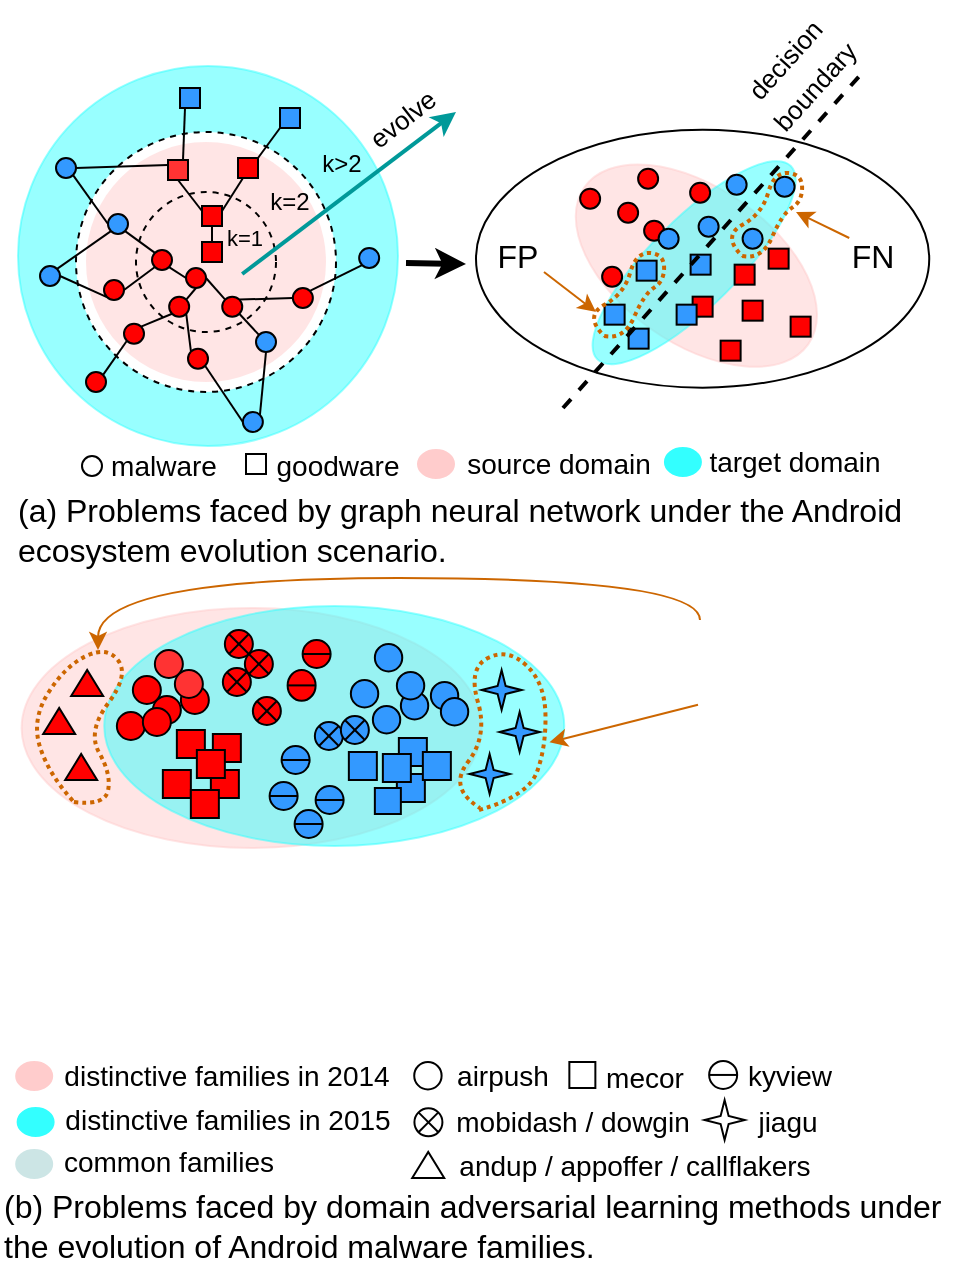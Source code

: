 <mxfile version="21.5.1" type="github">
  <diagram name="第 1 页" id="qlkqnO7MAIp1R2k0885a">
    <mxGraphModel dx="1050" dy="1754" grid="1" gridSize="10" guides="1" tooltips="1" connect="1" arrows="1" fold="1" page="1" pageScale="1" pageWidth="827" pageHeight="1169" math="0" shadow="0">
      <root>
        <mxCell id="0" />
        <mxCell id="1" parent="0" />
        <mxCell id="eG3XNhc0GyIVp2HXuExT-1" value="" style="ellipse;whiteSpace=wrap;html=1;fillColor=#FFCCCC;strokeColor=#FFCCCC;opacity=50;rotation=0;" vertex="1" parent="1">
          <mxGeometry x="222.81" y="-722" width="230" height="120" as="geometry" />
        </mxCell>
        <mxCell id="eG3XNhc0GyIVp2HXuExT-2" value="" style="ellipse;whiteSpace=wrap;html=1;rotation=0;fillColor=#33FFFF;strokeColor=#33FFFF;opacity=50;" vertex="1" parent="1">
          <mxGeometry x="264.12" y="-723" width="230" height="120" as="geometry" />
        </mxCell>
        <mxCell id="eG3XNhc0GyIVp2HXuExT-3" value="" style="ellipse;whiteSpace=wrap;html=1;fontColor=#000000;fillColor=none;" vertex="1" parent="1">
          <mxGeometry x="450" y="-961.17" width="226.62" height="129" as="geometry" />
        </mxCell>
        <mxCell id="eG3XNhc0GyIVp2HXuExT-4" value="" style="ellipse;whiteSpace=wrap;html=1;strokeColor=#FFCCCC;fillColor=#FFCCCC;rotation=-145;gradientColor=none;textOpacity=50;opacity=50;" vertex="1" parent="1">
          <mxGeometry x="491.81" y="-932.17" width="136.75" height="78" as="geometry" />
        </mxCell>
        <mxCell id="eG3XNhc0GyIVp2HXuExT-5" value="" style="ellipse;whiteSpace=wrap;html=1;strokeColor=#33FFFF;fillColor=#33FFFF;rotation=-45;gradientColor=none;textOpacity=50;opacity=50;" vertex="1" parent="1">
          <mxGeometry x="490.68" y="-916.56" width="136.75" height="43.79" as="geometry" />
        </mxCell>
        <mxCell id="eG3XNhc0GyIVp2HXuExT-6" value="" style="ellipse;whiteSpace=wrap;html=1;aspect=fixed;strokeColor=#33FFFF;fillColor=#33FFFF;opacity=50;" vertex="1" parent="1">
          <mxGeometry x="221" y="-993" width="190" height="190" as="geometry" />
        </mxCell>
        <mxCell id="eG3XNhc0GyIVp2HXuExT-7" value="" style="ellipse;whiteSpace=wrap;html=1;aspect=fixed;strokeColor=#000000;fillColor=#FFFFFF;dashed=1;" vertex="1" parent="1">
          <mxGeometry x="250" y="-960" width="130" height="130" as="geometry" />
        </mxCell>
        <mxCell id="eG3XNhc0GyIVp2HXuExT-8" value="" style="ellipse;whiteSpace=wrap;html=1;aspect=fixed;strokeColor=none;fillColor=#FFCCCC;dashed=1;opacity=50;" vertex="1" parent="1">
          <mxGeometry x="255" y="-955" width="120" height="120" as="geometry" />
        </mxCell>
        <mxCell id="eG3XNhc0GyIVp2HXuExT-9" value="" style="ellipse;whiteSpace=wrap;html=1;aspect=fixed;strokeColor=#000000;fillColor=none;dashed=1;" vertex="1" parent="1">
          <mxGeometry x="280" y="-930" width="70" height="70" as="geometry" />
        </mxCell>
        <mxCell id="eG3XNhc0GyIVp2HXuExT-10" style="rounded=0;orthogonalLoop=1;jettySize=auto;html=1;exitX=0.5;exitY=1;exitDx=0;exitDy=0;entryX=1;entryY=0;entryDx=0;entryDy=0;endArrow=none;endFill=0;" edge="1" parent="1" source="eG3XNhc0GyIVp2HXuExT-11" target="eG3XNhc0GyIVp2HXuExT-15">
          <mxGeometry relative="1" as="geometry" />
        </mxCell>
        <mxCell id="eG3XNhc0GyIVp2HXuExT-11" value="" style="ellipse;whiteSpace=wrap;html=1;aspect=fixed;strokeColor=#000000;fillColor=#FF0000;" vertex="1" parent="1">
          <mxGeometry x="305" y="-892" width="10" height="10" as="geometry" />
        </mxCell>
        <mxCell id="eG3XNhc0GyIVp2HXuExT-12" value="" style="endArrow=classic;html=1;rounded=0;strokeWidth=3;" edge="1" parent="1">
          <mxGeometry width="50" height="50" relative="1" as="geometry">
            <mxPoint x="415" y="-894.5" as="sourcePoint" />
            <mxPoint x="445" y="-894" as="targetPoint" />
          </mxGeometry>
        </mxCell>
        <mxCell id="eG3XNhc0GyIVp2HXuExT-13" style="rounded=0;orthogonalLoop=1;jettySize=auto;html=1;exitX=0;exitY=0;exitDx=0;exitDy=0;entryX=1;entryY=0.5;entryDx=0;entryDy=0;endArrow=none;endFill=0;" edge="1" parent="1" source="eG3XNhc0GyIVp2HXuExT-14" target="eG3XNhc0GyIVp2HXuExT-11">
          <mxGeometry relative="1" as="geometry" />
        </mxCell>
        <mxCell id="eG3XNhc0GyIVp2HXuExT-14" value="" style="ellipse;whiteSpace=wrap;html=1;aspect=fixed;strokeColor=#000000;fillColor=#FF0000;" vertex="1" parent="1">
          <mxGeometry x="323.12" y="-877.67" width="10" height="10" as="geometry" />
        </mxCell>
        <mxCell id="eG3XNhc0GyIVp2HXuExT-15" value="" style="ellipse;whiteSpace=wrap;html=1;aspect=fixed;strokeColor=#000000;fillColor=#FF0000;" vertex="1" parent="1">
          <mxGeometry x="296.58" y="-877.67" width="10" height="10" as="geometry" />
        </mxCell>
        <mxCell id="eG3XNhc0GyIVp2HXuExT-16" style="edgeStyle=none;rounded=0;orthogonalLoop=1;jettySize=auto;html=1;exitX=1;exitY=1;exitDx=0;exitDy=0;entryX=0;entryY=0.5;entryDx=0;entryDy=0;strokeColor=#000000;strokeWidth=1;endArrow=none;endFill=0;" edge="1" parent="1" source="eG3XNhc0GyIVp2HXuExT-17" target="eG3XNhc0GyIVp2HXuExT-11">
          <mxGeometry relative="1" as="geometry" />
        </mxCell>
        <mxCell id="eG3XNhc0GyIVp2HXuExT-17" value="" style="ellipse;whiteSpace=wrap;html=1;aspect=fixed;strokeColor=#000000;fillColor=#FF0000;" vertex="1" parent="1">
          <mxGeometry x="288" y="-901" width="10" height="10" as="geometry" />
        </mxCell>
        <mxCell id="eG3XNhc0GyIVp2HXuExT-18" style="edgeStyle=none;rounded=0;orthogonalLoop=1;jettySize=auto;html=1;exitX=1;exitY=0.5;exitDx=0;exitDy=0;entryX=0;entryY=1;entryDx=0;entryDy=0;strokeColor=#000000;strokeWidth=1;startArrow=none;startFill=0;endArrow=none;endFill=0;" edge="1" parent="1" source="eG3XNhc0GyIVp2HXuExT-19" target="eG3XNhc0GyIVp2HXuExT-17">
          <mxGeometry relative="1" as="geometry" />
        </mxCell>
        <mxCell id="eG3XNhc0GyIVp2HXuExT-19" value="" style="ellipse;whiteSpace=wrap;html=1;aspect=fixed;strokeColor=#000000;fillColor=#FF0000;" vertex="1" parent="1">
          <mxGeometry x="264" y="-886" width="10" height="10" as="geometry" />
        </mxCell>
        <mxCell id="eG3XNhc0GyIVp2HXuExT-20" style="edgeStyle=none;rounded=0;orthogonalLoop=1;jettySize=auto;html=1;exitX=0;exitY=0;exitDx=0;exitDy=0;entryX=1;entryY=1;entryDx=0;entryDy=0;endArrow=none;endFill=0;" edge="1" parent="1" source="eG3XNhc0GyIVp2HXuExT-21" target="eG3XNhc0GyIVp2HXuExT-15">
          <mxGeometry relative="1" as="geometry" />
        </mxCell>
        <mxCell id="eG3XNhc0GyIVp2HXuExT-21" value="" style="ellipse;whiteSpace=wrap;html=1;aspect=fixed;strokeColor=#000000;fillColor=#FF0000;" vertex="1" parent="1">
          <mxGeometry x="306" y="-851.67" width="10" height="10" as="geometry" />
        </mxCell>
        <mxCell id="eG3XNhc0GyIVp2HXuExT-22" style="edgeStyle=none;rounded=0;orthogonalLoop=1;jettySize=auto;html=1;exitX=1;exitY=0;exitDx=0;exitDy=0;entryX=0;entryY=1;entryDx=0;entryDy=0;endArrow=none;endFill=0;" edge="1" parent="1" source="eG3XNhc0GyIVp2HXuExT-23" target="eG3XNhc0GyIVp2HXuExT-15">
          <mxGeometry relative="1" as="geometry" />
        </mxCell>
        <mxCell id="eG3XNhc0GyIVp2HXuExT-23" value="" style="ellipse;whiteSpace=wrap;html=1;aspect=fixed;strokeColor=#000000;fillColor=#FF0000;" vertex="1" parent="1">
          <mxGeometry x="274" y="-864.17" width="10" height="10" as="geometry" />
        </mxCell>
        <mxCell id="eG3XNhc0GyIVp2HXuExT-24" style="edgeStyle=none;rounded=0;orthogonalLoop=1;jettySize=auto;html=1;exitX=0;exitY=0;exitDx=0;exitDy=0;entryX=1;entryY=1;entryDx=0;entryDy=0;endArrow=none;endFill=0;" edge="1" parent="1" source="eG3XNhc0GyIVp2HXuExT-25" target="eG3XNhc0GyIVp2HXuExT-14">
          <mxGeometry relative="1" as="geometry" />
        </mxCell>
        <mxCell id="eG3XNhc0GyIVp2HXuExT-25" value="" style="ellipse;whiteSpace=wrap;html=1;aspect=fixed;strokeColor=#000000;fillColor=#3399FF;" vertex="1" parent="1">
          <mxGeometry x="340" y="-860" width="10" height="10" as="geometry" />
        </mxCell>
        <mxCell id="eG3XNhc0GyIVp2HXuExT-26" style="edgeStyle=none;rounded=0;orthogonalLoop=1;jettySize=auto;html=1;exitX=0;exitY=0.5;exitDx=0;exitDy=0;entryX=1;entryY=0;entryDx=0;entryDy=0;endArrow=none;endFill=0;" edge="1" parent="1" source="eG3XNhc0GyIVp2HXuExT-28" target="eG3XNhc0GyIVp2HXuExT-14">
          <mxGeometry relative="1" as="geometry" />
        </mxCell>
        <mxCell id="eG3XNhc0GyIVp2HXuExT-27" style="edgeStyle=none;rounded=0;orthogonalLoop=1;jettySize=auto;html=1;exitX=1;exitY=0;exitDx=0;exitDy=0;entryX=0;entryY=1;entryDx=0;entryDy=0;strokeColor=#000000;strokeWidth=1;endArrow=none;endFill=0;" edge="1" parent="1" source="eG3XNhc0GyIVp2HXuExT-28" target="eG3XNhc0GyIVp2HXuExT-49">
          <mxGeometry relative="1" as="geometry" />
        </mxCell>
        <mxCell id="eG3XNhc0GyIVp2HXuExT-28" value="" style="ellipse;whiteSpace=wrap;html=1;aspect=fixed;strokeColor=#000000;fillColor=#FF0000;" vertex="1" parent="1">
          <mxGeometry x="358.43" y="-882" width="10" height="10" as="geometry" />
        </mxCell>
        <mxCell id="eG3XNhc0GyIVp2HXuExT-29" style="edgeStyle=none;rounded=0;orthogonalLoop=1;jettySize=auto;html=1;exitX=1;exitY=1;exitDx=0;exitDy=0;entryX=0;entryY=0;entryDx=0;entryDy=0;strokeColor=#000000;strokeWidth=1;startArrow=none;startFill=0;endArrow=none;endFill=0;" edge="1" parent="1" source="eG3XNhc0GyIVp2HXuExT-30" target="eG3XNhc0GyIVp2HXuExT-17">
          <mxGeometry relative="1" as="geometry" />
        </mxCell>
        <mxCell id="eG3XNhc0GyIVp2HXuExT-30" value="" style="ellipse;whiteSpace=wrap;html=1;aspect=fixed;strokeColor=#000000;fillColor=#3399FF;" vertex="1" parent="1">
          <mxGeometry x="266" y="-919" width="10" height="10" as="geometry" />
        </mxCell>
        <mxCell id="eG3XNhc0GyIVp2HXuExT-31" style="edgeStyle=none;rounded=0;orthogonalLoop=1;jettySize=auto;html=1;exitX=1;exitY=0.5;exitDx=0;exitDy=0;entryX=0;entryY=0.25;entryDx=0;entryDy=0;strokeColor=#000000;strokeWidth=1;endArrow=none;endFill=0;" edge="1" parent="1" source="eG3XNhc0GyIVp2HXuExT-33" target="eG3XNhc0GyIVp2HXuExT-38">
          <mxGeometry relative="1" as="geometry" />
        </mxCell>
        <mxCell id="eG3XNhc0GyIVp2HXuExT-32" style="edgeStyle=none;rounded=0;orthogonalLoop=1;jettySize=auto;html=1;exitX=1;exitY=1;exitDx=0;exitDy=0;entryX=0;entryY=0.5;entryDx=0;entryDy=0;strokeColor=#000000;strokeWidth=1;endArrow=none;endFill=0;" edge="1" parent="1" source="eG3XNhc0GyIVp2HXuExT-33" target="eG3XNhc0GyIVp2HXuExT-30">
          <mxGeometry relative="1" as="geometry" />
        </mxCell>
        <mxCell id="eG3XNhc0GyIVp2HXuExT-33" value="" style="ellipse;whiteSpace=wrap;html=1;aspect=fixed;strokeColor=#000000;fillColor=#3399FF;" vertex="1" parent="1">
          <mxGeometry x="240" y="-947" width="10" height="10" as="geometry" />
        </mxCell>
        <mxCell id="eG3XNhc0GyIVp2HXuExT-34" value="" style="whiteSpace=wrap;html=1;aspect=fixed;strokeColor=#000000;fillColor=#FF0000;" vertex="1" parent="1">
          <mxGeometry x="313" y="-923" width="10" height="10" as="geometry" />
        </mxCell>
        <mxCell id="eG3XNhc0GyIVp2HXuExT-35" style="edgeStyle=none;rounded=0;orthogonalLoop=1;jettySize=auto;html=1;exitX=0.25;exitY=1;exitDx=0;exitDy=0;entryX=1;entryY=0.25;entryDx=0;entryDy=0;strokeColor=#000000;strokeWidth=1;endArrow=none;endFill=0;" edge="1" parent="1" source="eG3XNhc0GyIVp2HXuExT-36" target="eG3XNhc0GyIVp2HXuExT-34">
          <mxGeometry relative="1" as="geometry" />
        </mxCell>
        <mxCell id="eG3XNhc0GyIVp2HXuExT-36" value="" style="whiteSpace=wrap;html=1;aspect=fixed;strokeColor=#000000;fillColor=#FF0000;" vertex="1" parent="1">
          <mxGeometry x="331" y="-947" width="10" height="10" as="geometry" />
        </mxCell>
        <mxCell id="eG3XNhc0GyIVp2HXuExT-37" style="edgeStyle=none;rounded=0;orthogonalLoop=1;jettySize=auto;html=1;exitX=0.5;exitY=1;exitDx=0;exitDy=0;entryX=0;entryY=0.25;entryDx=0;entryDy=0;strokeColor=#000000;strokeWidth=1;endArrow=none;endFill=0;" edge="1" parent="1" source="eG3XNhc0GyIVp2HXuExT-38" target="eG3XNhc0GyIVp2HXuExT-34">
          <mxGeometry relative="1" as="geometry" />
        </mxCell>
        <mxCell id="eG3XNhc0GyIVp2HXuExT-38" value="" style="whiteSpace=wrap;html=1;aspect=fixed;strokeColor=#000000;fillColor=#FF3333;" vertex="1" parent="1">
          <mxGeometry x="296" y="-946" width="10" height="10" as="geometry" />
        </mxCell>
        <mxCell id="eG3XNhc0GyIVp2HXuExT-39" style="edgeStyle=none;rounded=0;orthogonalLoop=1;jettySize=auto;html=1;exitX=0.25;exitY=1;exitDx=0;exitDy=0;entryX=0.75;entryY=0;entryDx=0;entryDy=0;strokeColor=#000000;strokeWidth=1;endArrow=none;endFill=0;" edge="1" parent="1" source="eG3XNhc0GyIVp2HXuExT-40" target="eG3XNhc0GyIVp2HXuExT-38">
          <mxGeometry relative="1" as="geometry" />
        </mxCell>
        <mxCell id="eG3XNhc0GyIVp2HXuExT-40" value="" style="whiteSpace=wrap;html=1;aspect=fixed;strokeColor=#000000;fillColor=#3399FF;" vertex="1" parent="1">
          <mxGeometry x="302" y="-982" width="10" height="10" as="geometry" />
        </mxCell>
        <mxCell id="eG3XNhc0GyIVp2HXuExT-41" style="edgeStyle=none;rounded=0;orthogonalLoop=1;jettySize=auto;html=1;exitX=0;exitY=1;exitDx=0;exitDy=0;entryX=1;entryY=0;entryDx=0;entryDy=0;strokeColor=#000000;strokeWidth=1;endArrow=none;endFill=0;" edge="1" parent="1" source="eG3XNhc0GyIVp2HXuExT-42" target="eG3XNhc0GyIVp2HXuExT-36">
          <mxGeometry relative="1" as="geometry" />
        </mxCell>
        <mxCell id="eG3XNhc0GyIVp2HXuExT-42" value="" style="whiteSpace=wrap;html=1;aspect=fixed;strokeColor=#000000;fillColor=#3399FF;" vertex="1" parent="1">
          <mxGeometry x="352" y="-972" width="10" height="10" as="geometry" />
        </mxCell>
        <mxCell id="eG3XNhc0GyIVp2HXuExT-43" style="edgeStyle=none;rounded=0;orthogonalLoop=1;jettySize=auto;html=1;exitX=1;exitY=0.5;exitDx=0;exitDy=0;entryX=0;entryY=1;entryDx=0;entryDy=0;strokeColor=#000000;strokeWidth=1;endArrow=none;endFill=0;" edge="1" parent="1" source="eG3XNhc0GyIVp2HXuExT-45" target="eG3XNhc0GyIVp2HXuExT-19">
          <mxGeometry relative="1" as="geometry" />
        </mxCell>
        <mxCell id="eG3XNhc0GyIVp2HXuExT-44" style="edgeStyle=none;rounded=0;orthogonalLoop=1;jettySize=auto;html=1;exitX=1;exitY=0;exitDx=0;exitDy=0;entryX=0;entryY=1;entryDx=0;entryDy=0;strokeColor=#000000;strokeWidth=1;endArrow=none;endFill=0;" edge="1" parent="1" source="eG3XNhc0GyIVp2HXuExT-45" target="eG3XNhc0GyIVp2HXuExT-30">
          <mxGeometry relative="1" as="geometry" />
        </mxCell>
        <mxCell id="eG3XNhc0GyIVp2HXuExT-45" value="" style="ellipse;whiteSpace=wrap;html=1;aspect=fixed;strokeColor=#000000;fillColor=#3399FF;" vertex="1" parent="1">
          <mxGeometry x="232" y="-893" width="10" height="10" as="geometry" />
        </mxCell>
        <mxCell id="eG3XNhc0GyIVp2HXuExT-46" style="edgeStyle=none;rounded=0;orthogonalLoop=1;jettySize=auto;html=1;exitX=1;exitY=0;exitDx=0;exitDy=0;entryX=0.5;entryY=1;entryDx=0;entryDy=0;strokeColor=#000000;strokeWidth=1;endArrow=none;endFill=0;" edge="1" parent="1" source="eG3XNhc0GyIVp2HXuExT-48" target="eG3XNhc0GyIVp2HXuExT-25">
          <mxGeometry relative="1" as="geometry" />
        </mxCell>
        <mxCell id="eG3XNhc0GyIVp2HXuExT-47" style="edgeStyle=none;rounded=0;orthogonalLoop=1;jettySize=auto;html=1;exitX=0;exitY=0.5;exitDx=0;exitDy=0;entryX=1;entryY=1;entryDx=0;entryDy=0;strokeColor=#000000;strokeWidth=1;endArrow=none;endFill=0;" edge="1" parent="1" source="eG3XNhc0GyIVp2HXuExT-48" target="eG3XNhc0GyIVp2HXuExT-21">
          <mxGeometry relative="1" as="geometry" />
        </mxCell>
        <mxCell id="eG3XNhc0GyIVp2HXuExT-48" value="" style="ellipse;whiteSpace=wrap;html=1;aspect=fixed;strokeColor=#000000;fillColor=#3399FF;" vertex="1" parent="1">
          <mxGeometry x="333.43" y="-820" width="10" height="10" as="geometry" />
        </mxCell>
        <mxCell id="eG3XNhc0GyIVp2HXuExT-49" value="" style="ellipse;whiteSpace=wrap;html=1;aspect=fixed;strokeColor=#000000;fillColor=#3399FF;" vertex="1" parent="1">
          <mxGeometry x="391.58" y="-902" width="10" height="10" as="geometry" />
        </mxCell>
        <mxCell id="eG3XNhc0GyIVp2HXuExT-50" style="edgeStyle=none;rounded=0;orthogonalLoop=1;jettySize=auto;html=1;exitX=1;exitY=0;exitDx=0;exitDy=0;entryX=0;entryY=1;entryDx=0;entryDy=0;strokeColor=#000000;strokeWidth=1;startArrow=none;startFill=0;endArrow=none;endFill=0;" edge="1" parent="1" source="eG3XNhc0GyIVp2HXuExT-51" target="eG3XNhc0GyIVp2HXuExT-23">
          <mxGeometry relative="1" as="geometry" />
        </mxCell>
        <mxCell id="eG3XNhc0GyIVp2HXuExT-51" value="" style="ellipse;whiteSpace=wrap;html=1;aspect=fixed;strokeColor=#000000;fillColor=#FF0000;" vertex="1" parent="1">
          <mxGeometry x="255" y="-840" width="10" height="10" as="geometry" />
        </mxCell>
        <mxCell id="eG3XNhc0GyIVp2HXuExT-52" value="" style="endArrow=classic;html=1;rounded=0;strokeWidth=2;strokeColor=#009999;" edge="1" parent="1">
          <mxGeometry width="50" height="50" relative="1" as="geometry">
            <mxPoint x="333.09" y="-889" as="sourcePoint" />
            <mxPoint x="440" y="-970" as="targetPoint" />
          </mxGeometry>
        </mxCell>
        <mxCell id="eG3XNhc0GyIVp2HXuExT-53" value="&lt;font style=&quot;font-size: 13px;&quot;&gt;evolve&lt;/font&gt;" style="text;html=1;strokeColor=none;fillColor=none;align=center;verticalAlign=middle;whiteSpace=wrap;rounded=0;fontSize=16;rotation=322;" vertex="1" parent="1">
          <mxGeometry x="392.43" y="-977.38" width="41.47" height="18.76" as="geometry" />
        </mxCell>
        <mxCell id="eG3XNhc0GyIVp2HXuExT-54" value="&lt;font style=&quot;font-size: 13px;&quot;&gt;decision boundary&lt;/font&gt;" style="text;html=1;strokeColor=none;fillColor=none;align=center;verticalAlign=middle;whiteSpace=wrap;rounded=0;fontSize=16;rotation=312;" vertex="1" parent="1">
          <mxGeometry x="580.71" y="-1008.84" width="60" height="37" as="geometry" />
        </mxCell>
        <mxCell id="eG3XNhc0GyIVp2HXuExT-55" value="" style="ellipse;whiteSpace=wrap;html=1;aspect=fixed;strokeColor=#000000;fontSize=16;fillColor=#FFFFFF;gradientColor=none;rotation=-90;container=0;" vertex="1" parent="1">
          <mxGeometry x="419.11" y="-495" width="13.696" height="13.696" as="geometry" />
        </mxCell>
        <mxCell id="eG3XNhc0GyIVp2HXuExT-56" value="" style="ellipse;whiteSpace=wrap;html=1;aspect=fixed;strokeColor=#000000;fillColor=#FFFFFF;" vertex="1" parent="1">
          <mxGeometry x="253" y="-798" width="10" height="10" as="geometry" />
        </mxCell>
        <mxCell id="eG3XNhc0GyIVp2HXuExT-57" value="&lt;span style=&quot;font-size: 14px;&quot;&gt;malware&lt;/span&gt;" style="text;html=1;strokeColor=none;fillColor=none;align=center;verticalAlign=middle;whiteSpace=wrap;rounded=0;fontSize=16;" vertex="1" parent="1">
          <mxGeometry x="261" y="-809" width="66" height="30" as="geometry" />
        </mxCell>
        <mxCell id="eG3XNhc0GyIVp2HXuExT-58" value="" style="whiteSpace=wrap;html=1;aspect=fixed;strokeColor=#000000;fillColor=#FFFFFF;" vertex="1" parent="1">
          <mxGeometry x="335" y="-799" width="10" height="10" as="geometry" />
        </mxCell>
        <mxCell id="eG3XNhc0GyIVp2HXuExT-59" value="&lt;span style=&quot;font-size: 14px;&quot;&gt;goodware&lt;/span&gt;" style="text;html=1;strokeColor=none;fillColor=none;align=center;verticalAlign=middle;whiteSpace=wrap;rounded=0;fontSize=16;" vertex="1" parent="1">
          <mxGeometry x="348" y="-809" width="66" height="30" as="geometry" />
        </mxCell>
        <mxCell id="eG3XNhc0GyIVp2HXuExT-60" value="" style="ellipse;whiteSpace=wrap;html=1;strokeColor=#FFFFFF;fontSize=14;fillColor=#FFCCCC;gradientColor=none;" vertex="1" parent="1">
          <mxGeometry x="420" y="-802" width="20" height="16" as="geometry" />
        </mxCell>
        <mxCell id="eG3XNhc0GyIVp2HXuExT-61" value="" style="ellipse;whiteSpace=wrap;html=1;strokeColor=#FFFFFF;fontSize=14;fillColor=#33FFFF;gradientColor=none;" vertex="1" parent="1">
          <mxGeometry x="543.46" y="-803" width="20" height="16" as="geometry" />
        </mxCell>
        <mxCell id="eG3XNhc0GyIVp2HXuExT-62" value="source domain" style="text;html=1;strokeColor=none;fillColor=none;align=center;verticalAlign=middle;whiteSpace=wrap;rounded=0;fontSize=14;" vertex="1" parent="1">
          <mxGeometry x="443.06" y="-803" width="97" height="18" as="geometry" />
        </mxCell>
        <mxCell id="eG3XNhc0GyIVp2HXuExT-63" value="target domain" style="text;html=1;strokeColor=none;fillColor=none;align=center;verticalAlign=middle;whiteSpace=wrap;rounded=0;fontSize=14;" vertex="1" parent="1">
          <mxGeometry x="564.46" y="-804" width="90.54" height="17" as="geometry" />
        </mxCell>
        <mxCell id="eG3XNhc0GyIVp2HXuExT-64" value="&lt;font style=&quot;font-size: 16px;&quot;&gt;(a)&amp;nbsp;Problems faced by graph neural network under the Android ecosystem evolution scenario.&lt;/font&gt;" style="text;html=1;strokeColor=none;fillColor=none;align=left;verticalAlign=middle;whiteSpace=wrap;rounded=0;fontSize=14;" vertex="1" parent="1">
          <mxGeometry x="219.28" y="-776" width="460.72" height="30" as="geometry" />
        </mxCell>
        <mxCell id="eG3XNhc0GyIVp2HXuExT-65" value="&lt;font style=&quot;font-size: 16px;&quot;&gt;(b) Problems faced by domain adversarial learning methods under the evolution of Android malware families.&lt;/font&gt;" style="text;html=1;strokeColor=none;fillColor=none;align=left;verticalAlign=middle;whiteSpace=wrap;rounded=0;fontSize=14;" vertex="1" parent="1">
          <mxGeometry x="212.03" y="-433" width="475.22" height="40" as="geometry" />
        </mxCell>
        <mxCell id="eG3XNhc0GyIVp2HXuExT-66" value="&lt;span style=&quot;font-size: 14px;&quot;&gt;airpush&lt;/span&gt;" style="text;html=1;strokeColor=none;fillColor=none;align=center;verticalAlign=middle;whiteSpace=wrap;rounded=0;fontSize=16;" vertex="1" parent="1">
          <mxGeometry x="437.19" y="-497" width="52.87" height="16.27" as="geometry" />
        </mxCell>
        <mxCell id="eG3XNhc0GyIVp2HXuExT-67" value="" style="ellipse;whiteSpace=wrap;html=1;strokeColor=#FFFFFF;fontSize=14;fillColor=#FFCCCC;gradientColor=none;" vertex="1" parent="1">
          <mxGeometry x="219.09" y="-496" width="20" height="16" as="geometry" />
        </mxCell>
        <mxCell id="eG3XNhc0GyIVp2HXuExT-68" value="" style="ellipse;whiteSpace=wrap;html=1;strokeColor=#FFFFFF;fontSize=14;fillColor=#33FFFF;gradientColor=none;" vertex="1" parent="1">
          <mxGeometry x="219.81" y="-473" width="20" height="16" as="geometry" />
        </mxCell>
        <mxCell id="eG3XNhc0GyIVp2HXuExT-69" value="distinctive families in 2015" style="text;html=1;strokeColor=none;fillColor=none;align=center;verticalAlign=middle;whiteSpace=wrap;rounded=0;fontSize=14;" vertex="1" parent="1">
          <mxGeometry x="241.68" y="-473" width="168.32" height="14" as="geometry" />
        </mxCell>
        <mxCell id="eG3XNhc0GyIVp2HXuExT-70" value="" style="verticalLabelPosition=bottom;verticalAlign=top;html=1;shape=mxgraph.basic.4_point_star_2;dx=0.8;strokeColor=#000000;fontSize=16;fillColor=#FFFFFF;gradientColor=none;rotation=-90;" vertex="1" parent="1">
          <mxGeometry x="564.31" y="-476" width="20" height="20" as="geometry" />
        </mxCell>
        <mxCell id="eG3XNhc0GyIVp2HXuExT-71" value="" style="verticalLabelPosition=bottom;verticalAlign=top;html=1;shape=mxgraph.basic.acute_triangle;dx=0.5;rotation=0;fillColor=#FFFFFF;" vertex="1" parent="1">
          <mxGeometry x="418.11" y="-450" width="16" height="13" as="geometry" />
        </mxCell>
        <mxCell id="eG3XNhc0GyIVp2HXuExT-72" style="edgeStyle=none;rounded=0;orthogonalLoop=1;jettySize=auto;html=1;exitX=1;exitY=1;exitDx=0;exitDy=0;strokeColor=#CC6600;strokeWidth=1;endArrow=classic;endFill=1;" edge="1" parent="1" source="eG3XNhc0GyIVp2HXuExT-73">
          <mxGeometry relative="1" as="geometry">
            <mxPoint x="510" y="-870" as="targetPoint" />
          </mxGeometry>
        </mxCell>
        <mxCell id="eG3XNhc0GyIVp2HXuExT-73" value="FP" style="text;html=1;strokeColor=none;fillColor=none;align=center;verticalAlign=middle;whiteSpace=wrap;rounded=0;fontSize=16;rotation=0;" vertex="1" parent="1">
          <mxGeometry x="457.68" y="-905.67" width="26.32" height="15.67" as="geometry" />
        </mxCell>
        <mxCell id="eG3XNhc0GyIVp2HXuExT-74" style="edgeStyle=none;rounded=0;orthogonalLoop=1;jettySize=auto;html=1;exitX=0;exitY=0;exitDx=0;exitDy=0;strokeColor=#CC6600;strokeWidth=1;endArrow=classic;endFill=1;" edge="1" parent="1" source="eG3XNhc0GyIVp2HXuExT-75">
          <mxGeometry relative="1" as="geometry">
            <mxPoint x="610" y="-920" as="targetPoint" />
          </mxGeometry>
        </mxCell>
        <mxCell id="eG3XNhc0GyIVp2HXuExT-75" value="FN" style="text;html=1;strokeColor=none;fillColor=none;align=center;verticalAlign=middle;whiteSpace=wrap;rounded=0;fontSize=16;rotation=0;" vertex="1" parent="1">
          <mxGeometry x="636.62" y="-907" width="23.38" height="17" as="geometry" />
        </mxCell>
        <mxCell id="eG3XNhc0GyIVp2HXuExT-76" value="" style="ellipse;whiteSpace=wrap;html=1;aspect=fixed;strokeColor=#000000;fillColor=#FF0000;" vertex="1" parent="1">
          <mxGeometry x="513.06" y="-892.67" width="10" height="10" as="geometry" />
        </mxCell>
        <mxCell id="eG3XNhc0GyIVp2HXuExT-77" value="" style="whiteSpace=wrap;html=1;aspect=fixed;strokeColor=#000000;fillColor=#FF0000;" vertex="1" parent="1">
          <mxGeometry x="583.31" y="-875.67" width="10" height="10" as="geometry" />
        </mxCell>
        <mxCell id="eG3XNhc0GyIVp2HXuExT-78" value="" style="ellipse;whiteSpace=wrap;html=1;aspect=fixed;strokeColor=#000000;fillColor=#3399FF;" vertex="1" parent="1">
          <mxGeometry x="575.31" y="-938.67" width="10" height="10" as="geometry" />
        </mxCell>
        <mxCell id="eG3XNhc0GyIVp2HXuExT-79" value="" style="whiteSpace=wrap;html=1;aspect=fixed;strokeColor=#000000;fillColor=#3399FF;" vertex="1" parent="1">
          <mxGeometry x="526.31" y="-861.67" width="10" height="10" as="geometry" />
        </mxCell>
        <mxCell id="eG3XNhc0GyIVp2HXuExT-80" value="" style="ellipse;whiteSpace=wrap;html=1;aspect=fixed;strokeColor=#000000;fillColor=#FF0000;" vertex="1" parent="1">
          <mxGeometry x="531.06" y="-941.67" width="10" height="10" as="geometry" />
        </mxCell>
        <mxCell id="eG3XNhc0GyIVp2HXuExT-81" value="" style="ellipse;whiteSpace=wrap;html=1;aspect=fixed;strokeColor=#000000;fillColor=#FF0000;" vertex="1" parent="1">
          <mxGeometry x="502.06" y="-931.67" width="10" height="10" as="geometry" />
        </mxCell>
        <mxCell id="eG3XNhc0GyIVp2HXuExT-82" value="" style="ellipse;whiteSpace=wrap;html=1;aspect=fixed;strokeColor=#000000;fillColor=#FF0000;" vertex="1" parent="1">
          <mxGeometry x="534.06" y="-915.67" width="10" height="10" as="geometry" />
        </mxCell>
        <mxCell id="eG3XNhc0GyIVp2HXuExT-83" value="" style="ellipse;whiteSpace=wrap;html=1;aspect=fixed;strokeColor=#000000;fillColor=#FF0000;" vertex="1" parent="1">
          <mxGeometry x="521.06" y="-924.67" width="10" height="10" as="geometry" />
        </mxCell>
        <mxCell id="eG3XNhc0GyIVp2HXuExT-84" value="" style="whiteSpace=wrap;html=1;aspect=fixed;strokeColor=#000000;fillColor=#FF0000;" vertex="1" parent="1">
          <mxGeometry x="607.31" y="-867.67" width="10" height="10" as="geometry" />
        </mxCell>
        <mxCell id="eG3XNhc0GyIVp2HXuExT-85" value="" style="whiteSpace=wrap;html=1;aspect=fixed;strokeColor=#000000;fillColor=#FF0000;" vertex="1" parent="1">
          <mxGeometry x="579.31" y="-893.67" width="10" height="10" as="geometry" />
        </mxCell>
        <mxCell id="eG3XNhc0GyIVp2HXuExT-86" value="" style="whiteSpace=wrap;html=1;aspect=fixed;strokeColor=#000000;fillColor=#FF0000;direction=south;" vertex="1" parent="1">
          <mxGeometry x="572.31" y="-855.67" width="10" height="10" as="geometry" />
        </mxCell>
        <mxCell id="eG3XNhc0GyIVp2HXuExT-87" value="" style="whiteSpace=wrap;html=1;aspect=fixed;strokeColor=#000000;fillColor=#FF0000;" vertex="1" parent="1">
          <mxGeometry x="558.31" y="-877.67" width="10" height="10" as="geometry" />
        </mxCell>
        <mxCell id="eG3XNhc0GyIVp2HXuExT-88" value="" style="whiteSpace=wrap;html=1;aspect=fixed;strokeColor=#000000;fillColor=#3399FF;" vertex="1" parent="1">
          <mxGeometry x="550.31" y="-873.67" width="10" height="10" as="geometry" />
        </mxCell>
        <mxCell id="eG3XNhc0GyIVp2HXuExT-89" value="" style="whiteSpace=wrap;html=1;aspect=fixed;strokeColor=#000000;fillColor=#3399FF;" vertex="1" parent="1">
          <mxGeometry x="530.31" y="-895.67" width="10" height="10" as="geometry" />
        </mxCell>
        <mxCell id="eG3XNhc0GyIVp2HXuExT-90" value="" style="whiteSpace=wrap;html=1;aspect=fixed;strokeColor=#000000;fillColor=#3399FF;" vertex="1" parent="1">
          <mxGeometry x="557.31" y="-898.67" width="10" height="10" as="geometry" />
        </mxCell>
        <mxCell id="eG3XNhc0GyIVp2HXuExT-91" value="" style="ellipse;whiteSpace=wrap;html=1;aspect=fixed;strokeColor=#000000;fillColor=#3399FF;" vertex="1" parent="1">
          <mxGeometry x="599.31" y="-937.67" width="10" height="10" as="geometry" />
        </mxCell>
        <mxCell id="eG3XNhc0GyIVp2HXuExT-92" value="" style="ellipse;whiteSpace=wrap;html=1;aspect=fixed;strokeColor=#000000;fillColor=#3399FF;" vertex="1" parent="1">
          <mxGeometry x="541.31" y="-911.67" width="10" height="10" as="geometry" />
        </mxCell>
        <mxCell id="eG3XNhc0GyIVp2HXuExT-93" value="" style="ellipse;whiteSpace=wrap;html=1;aspect=fixed;strokeColor=#000000;fillColor=#3399FF;" vertex="1" parent="1">
          <mxGeometry x="561.31" y="-917.67" width="10" height="10" as="geometry" />
        </mxCell>
        <mxCell id="eG3XNhc0GyIVp2HXuExT-94" value="" style="ellipse;whiteSpace=wrap;html=1;aspect=fixed;strokeColor=#000000;fillColor=#3399FF;" vertex="1" parent="1">
          <mxGeometry x="583.31" y="-911.67" width="10" height="10" as="geometry" />
        </mxCell>
        <mxCell id="eG3XNhc0GyIVp2HXuExT-95" value="" style="whiteSpace=wrap;html=1;aspect=fixed;strokeColor=#000000;fillColor=#3399FF;" vertex="1" parent="1">
          <mxGeometry x="514.31" y="-873.67" width="10" height="10" as="geometry" />
        </mxCell>
        <mxCell id="eG3XNhc0GyIVp2HXuExT-96" value="" style="ellipse;whiteSpace=wrap;html=1;aspect=fixed;strokeColor=#000000;fillColor=#FF0000;" vertex="1" parent="1">
          <mxGeometry x="557.06" y="-934.67" width="10" height="10" as="geometry" />
        </mxCell>
        <mxCell id="eG3XNhc0GyIVp2HXuExT-97" value="" style="whiteSpace=wrap;html=1;aspect=fixed;strokeColor=#000000;fillColor=#FF0000;" vertex="1" parent="1">
          <mxGeometry x="596.31" y="-901.67" width="10" height="10" as="geometry" />
        </mxCell>
        <mxCell id="eG3XNhc0GyIVp2HXuExT-98" value="" style="endArrow=none;dashed=1;html=1;rounded=0;fontColor=#000000;startArrow=none;strokeWidth=2;" edge="1" parent="1">
          <mxGeometry width="50" height="50" relative="1" as="geometry">
            <mxPoint x="493.49" y="-822" as="sourcePoint" />
            <mxPoint x="643.49" y="-990" as="targetPoint" />
          </mxGeometry>
        </mxCell>
        <mxCell id="eG3XNhc0GyIVp2HXuExT-99" value="" style="curved=1;endArrow=none;html=1;rounded=0;endFill=0;strokeWidth=2;strokeColor=#CC6600;dashed=1;dashPattern=1 1;" edge="1" parent="1">
          <mxGeometry width="50" height="50" relative="1" as="geometry">
            <mxPoint x="583.06" y="-898" as="sourcePoint" />
            <mxPoint x="583.06" y="-898" as="targetPoint" />
            <Array as="points">
              <mxPoint x="593.06" y="-896" />
              <mxPoint x="603.06" y="-919" />
              <mxPoint x="613.06" y="-925.33" />
              <mxPoint x="613.06" y="-939" />
              <mxPoint x="599" y="-940" />
              <mxPoint x="593.06" y="-919" />
              <mxPoint x="573.06" y="-908" />
            </Array>
          </mxGeometry>
        </mxCell>
        <mxCell id="eG3XNhc0GyIVp2HXuExT-100" value="" style="curved=1;endArrow=none;html=1;rounded=0;endFill=0;strokeWidth=2;strokeColor=#CC6600;dashed=1;dashPattern=1 1;" edge="1" parent="1">
          <mxGeometry width="50" height="50" relative="1" as="geometry">
            <mxPoint x="514.06" y="-858" as="sourcePoint" />
            <mxPoint x="514.06" y="-858" as="targetPoint" />
            <Array as="points">
              <mxPoint x="524.06" y="-856" />
              <mxPoint x="534.06" y="-879" />
              <mxPoint x="544.06" y="-885.33" />
              <mxPoint x="544.06" y="-899" />
              <mxPoint x="530" y="-900" />
              <mxPoint x="524.06" y="-879" />
              <mxPoint x="504.06" y="-868" />
            </Array>
          </mxGeometry>
        </mxCell>
        <mxCell id="eG3XNhc0GyIVp2HXuExT-101" value="" style="verticalLabelPosition=bottom;verticalAlign=top;html=1;shape=mxgraph.basic.acute_triangle;dx=0.5;rotation=0;fillColor=#FF0000;" vertex="1" parent="1">
          <mxGeometry x="233.58" y="-672" width="16" height="13" as="geometry" />
        </mxCell>
        <mxCell id="eG3XNhc0GyIVp2HXuExT-102" value="" style="verticalLabelPosition=bottom;verticalAlign=top;html=1;shape=mxgraph.basic.acute_triangle;dx=0.5;rotation=0;fillColor=#FF0000;" vertex="1" parent="1">
          <mxGeometry x="244.58" y="-649" width="16" height="13" as="geometry" />
        </mxCell>
        <mxCell id="eG3XNhc0GyIVp2HXuExT-103" value="" style="whiteSpace=wrap;html=1;aspect=fixed;strokeColor=#000000;fontSize=16;fillColor=#FF0000;gradientColor=none;rotation=0;" vertex="1" parent="1">
          <mxGeometry x="300.43" y="-661" width="14" height="14" as="geometry" />
        </mxCell>
        <mxCell id="eG3XNhc0GyIVp2HXuExT-104" value="" style="whiteSpace=wrap;html=1;aspect=fixed;strokeColor=#000000;fontSize=16;fillColor=#FF0000;gradientColor=none;rotation=0;" vertex="1" parent="1">
          <mxGeometry x="317.43" y="-641" width="14" height="14" as="geometry" />
        </mxCell>
        <mxCell id="eG3XNhc0GyIVp2HXuExT-105" value="" style="whiteSpace=wrap;html=1;aspect=fixed;strokeColor=#000000;fontSize=16;fillColor=#FF0000;gradientColor=none;rotation=0;" vertex="1" parent="1">
          <mxGeometry x="293.43" y="-641" width="14" height="14" as="geometry" />
        </mxCell>
        <mxCell id="eG3XNhc0GyIVp2HXuExT-106" value="" style="whiteSpace=wrap;html=1;aspect=fixed;strokeColor=#000000;fontSize=16;fillColor=#FF0000;gradientColor=none;rotation=0;" vertex="1" parent="1">
          <mxGeometry x="318.43" y="-659" width="14" height="14" as="geometry" />
        </mxCell>
        <mxCell id="eG3XNhc0GyIVp2HXuExT-107" value="" style="whiteSpace=wrap;html=1;aspect=fixed;strokeColor=#000000;fontSize=16;fillColor=#FF0000;gradientColor=none;rotation=0;" vertex="1" parent="1">
          <mxGeometry x="310.43" y="-651" width="14" height="14" as="geometry" />
        </mxCell>
        <mxCell id="eG3XNhc0GyIVp2HXuExT-108" value="" style="whiteSpace=wrap;html=1;aspect=fixed;strokeColor=#000000;fontSize=16;fillColor=#3399FF;gradientColor=none;rotation=0;" vertex="1" parent="1">
          <mxGeometry x="410.43" y="-639" width="14" height="14" as="geometry" />
        </mxCell>
        <mxCell id="eG3XNhc0GyIVp2HXuExT-109" value="" style="whiteSpace=wrap;html=1;aspect=fixed;strokeColor=#000000;fontSize=16;fillColor=#3399FF;gradientColor=none;rotation=0;" vertex="1" parent="1">
          <mxGeometry x="411.43" y="-657" width="14" height="14" as="geometry" />
        </mxCell>
        <mxCell id="eG3XNhc0GyIVp2HXuExT-110" value="" style="whiteSpace=wrap;html=1;aspect=fixed;strokeColor=#000000;fontSize=16;fillColor=#3399FF;gradientColor=none;rotation=0;" vertex="1" parent="1">
          <mxGeometry x="399.43" y="-632" width="13" height="13" as="geometry" />
        </mxCell>
        <mxCell id="eG3XNhc0GyIVp2HXuExT-111" value="" style="whiteSpace=wrap;html=1;aspect=fixed;strokeColor=#000000;fontSize=16;fillColor=#3399FF;gradientColor=none;rotation=0;" vertex="1" parent="1">
          <mxGeometry x="403.43" y="-649" width="14" height="14" as="geometry" />
        </mxCell>
        <mxCell id="eG3XNhc0GyIVp2HXuExT-112" value="" style="whiteSpace=wrap;html=1;aspect=fixed;strokeColor=#000000;fontSize=16;fillColor=#3399FF;gradientColor=none;rotation=0;" vertex="1" parent="1">
          <mxGeometry x="423.43" y="-650" width="14" height="14" as="geometry" />
        </mxCell>
        <mxCell id="eG3XNhc0GyIVp2HXuExT-113" value="" style="ellipse;whiteSpace=wrap;html=1;aspect=fixed;strokeColor=#000000;fontSize=16;fillColor=#3399FF;gradientColor=none;rotation=0;container=0;" vertex="1" parent="1">
          <mxGeometry x="399.43" y="-704" width="13.696" height="13.696" as="geometry" />
        </mxCell>
        <mxCell id="eG3XNhc0GyIVp2HXuExT-114" value="" style="verticalLabelPosition=bottom;verticalAlign=top;html=1;shape=mxgraph.basic.acute_triangle;dx=0.5;rotation=0;fillColor=#FF0000;" vertex="1" parent="1">
          <mxGeometry x="247.58" y="-691" width="16" height="13" as="geometry" />
        </mxCell>
        <mxCell id="eG3XNhc0GyIVp2HXuExT-115" value="&lt;span style=&quot;font-size: 14px;&quot;&gt;mecor&lt;/span&gt;" style="text;html=1;strokeColor=none;fillColor=none;align=center;verticalAlign=middle;whiteSpace=wrap;rounded=0;fontSize=16;" vertex="1" parent="1">
          <mxGeometry x="511.31" y="-498" width="46.75" height="20" as="geometry" />
        </mxCell>
        <mxCell id="eG3XNhc0GyIVp2HXuExT-116" value="" style="whiteSpace=wrap;html=1;aspect=fixed;strokeColor=#000000;fontSize=16;fillColor=#FFFFFF;gradientColor=none;rotation=0;" vertex="1" parent="1">
          <mxGeometry x="496.68" y="-495" width="13" height="13" as="geometry" />
        </mxCell>
        <mxCell id="eG3XNhc0GyIVp2HXuExT-117" value="" style="ellipse;whiteSpace=wrap;html=1;strokeColor=#FFFFFF;fontSize=14;fillColor=#cce5e5;gradientColor=none;" vertex="1" parent="1">
          <mxGeometry x="219.09" y="-452" width="20" height="16" as="geometry" />
        </mxCell>
        <mxCell id="eG3XNhc0GyIVp2HXuExT-118" value="distinctive families in 2014" style="text;html=1;strokeColor=none;fillColor=none;align=center;verticalAlign=middle;whiteSpace=wrap;rounded=0;fontSize=14;" vertex="1" parent="1">
          <mxGeometry x="241.21" y="-495" width="168.79" height="14" as="geometry" />
        </mxCell>
        <mxCell id="eG3XNhc0GyIVp2HXuExT-119" value="common families" style="text;html=1;strokeColor=none;fillColor=none;align=center;verticalAlign=middle;whiteSpace=wrap;rounded=0;fontSize=14;" vertex="1" parent="1">
          <mxGeometry x="241.09" y="-452" width="110.91" height="14" as="geometry" />
        </mxCell>
        <mxCell id="eG3XNhc0GyIVp2HXuExT-120" value="" style="ellipse;whiteSpace=wrap;html=1;aspect=fixed;strokeColor=#000000;fontSize=16;fillColor=#3399FF;gradientColor=none;rotation=0;container=0;" vertex="1" parent="1">
          <mxGeometry x="412.43" y="-680" width="13.696" height="13.696" as="geometry" />
        </mxCell>
        <mxCell id="eG3XNhc0GyIVp2HXuExT-121" value="" style="ellipse;whiteSpace=wrap;html=1;aspect=fixed;strokeColor=#000000;fontSize=16;fillColor=#3399FF;gradientColor=none;rotation=0;container=0;" vertex="1" parent="1">
          <mxGeometry x="410.43" y="-690" width="13.696" height="13.696" as="geometry" />
        </mxCell>
        <mxCell id="eG3XNhc0GyIVp2HXuExT-122" value="" style="ellipse;whiteSpace=wrap;html=1;aspect=fixed;strokeColor=#000000;fontSize=16;fillColor=#3399FF;gradientColor=none;rotation=0;container=0;" vertex="1" parent="1">
          <mxGeometry x="387.43" y="-686" width="13.696" height="13.696" as="geometry" />
        </mxCell>
        <mxCell id="eG3XNhc0GyIVp2HXuExT-123" value="" style="ellipse;whiteSpace=wrap;html=1;aspect=fixed;strokeColor=#000000;fontSize=16;fillColor=#3399FF;gradientColor=none;rotation=0;container=0;" vertex="1" parent="1">
          <mxGeometry x="398.43" y="-673" width="13.696" height="13.696" as="geometry" />
        </mxCell>
        <mxCell id="eG3XNhc0GyIVp2HXuExT-124" value="" style="ellipse;whiteSpace=wrap;html=1;aspect=fixed;strokeColor=#000000;fontSize=16;fillColor=#FF3333;gradientColor=none;rotation=0;" vertex="1" parent="1">
          <mxGeometry x="289.43" y="-701" width="14" height="14" as="geometry" />
        </mxCell>
        <mxCell id="eG3XNhc0GyIVp2HXuExT-125" value="" style="ellipse;whiteSpace=wrap;html=1;aspect=fixed;strokeColor=#000000;fontSize=16;fillColor=#FF0000;gradientColor=none;rotation=0;" vertex="1" parent="1">
          <mxGeometry x="302.43" y="-683" width="14" height="14" as="geometry" />
        </mxCell>
        <mxCell id="eG3XNhc0GyIVp2HXuExT-126" value="" style="ellipse;whiteSpace=wrap;html=1;aspect=fixed;strokeColor=#000000;fontSize=16;fillColor=#FF3333;gradientColor=none;rotation=0;" vertex="1" parent="1">
          <mxGeometry x="299.43" y="-691" width="14" height="14" as="geometry" />
        </mxCell>
        <mxCell id="eG3XNhc0GyIVp2HXuExT-127" value="" style="ellipse;whiteSpace=wrap;html=1;aspect=fixed;strokeColor=#000000;fontSize=16;fillColor=#FF0000;gradientColor=none;rotation=0;" vertex="1" parent="1">
          <mxGeometry x="278.43" y="-688" width="14" height="14" as="geometry" />
        </mxCell>
        <mxCell id="eG3XNhc0GyIVp2HXuExT-128" value="" style="ellipse;whiteSpace=wrap;html=1;aspect=fixed;strokeColor=#000000;fontSize=16;fillColor=#FF0000;gradientColor=none;rotation=0;" vertex="1" parent="1">
          <mxGeometry x="288.43" y="-678" width="14" height="14" as="geometry" />
        </mxCell>
        <mxCell id="eG3XNhc0GyIVp2HXuExT-129" value="" style="shape=sumEllipse;perimeter=ellipsePerimeter;whiteSpace=wrap;html=1;backgroundOutline=1;fillColor=#FF0000;" vertex="1" parent="1">
          <mxGeometry x="324.43" y="-711" width="14" height="14" as="geometry" />
        </mxCell>
        <mxCell id="eG3XNhc0GyIVp2HXuExT-130" value="" style="shape=sumEllipse;perimeter=ellipsePerimeter;whiteSpace=wrap;html=1;backgroundOutline=1;fillColor=#FF0000;" vertex="1" parent="1">
          <mxGeometry x="334.43" y="-701" width="14" height="14" as="geometry" />
        </mxCell>
        <mxCell id="eG3XNhc0GyIVp2HXuExT-131" value="" style="shape=sumEllipse;perimeter=ellipsePerimeter;whiteSpace=wrap;html=1;backgroundOutline=1;fillColor=#FF0000;" vertex="1" parent="1">
          <mxGeometry x="323.43" y="-692" width="14" height="14" as="geometry" />
        </mxCell>
        <mxCell id="eG3XNhc0GyIVp2HXuExT-132" value="" style="shape=sumEllipse;perimeter=ellipsePerimeter;whiteSpace=wrap;html=1;backgroundOutline=1;fillColor=#3399FF;" vertex="1" parent="1">
          <mxGeometry x="369.43" y="-665" width="14" height="14" as="geometry" />
        </mxCell>
        <mxCell id="eG3XNhc0GyIVp2HXuExT-133" value="" style="shape=sumEllipse;perimeter=ellipsePerimeter;whiteSpace=wrap;html=1;backgroundOutline=1;fillColor=#3399FF;" vertex="1" parent="1">
          <mxGeometry x="382.43" y="-668" width="14" height="14" as="geometry" />
        </mxCell>
        <mxCell id="eG3XNhc0GyIVp2HXuExT-134" value="" style="shape=sumEllipse;perimeter=ellipsePerimeter;whiteSpace=wrap;html=1;backgroundOutline=1;fillColor=#FFFFFF;" vertex="1" parent="1">
          <mxGeometry x="419.21" y="-471.85" width="14" height="14" as="geometry" />
        </mxCell>
        <mxCell id="eG3XNhc0GyIVp2HXuExT-135" value="" style="shape=lineEllipse;perimeter=ellipsePerimeter;whiteSpace=wrap;html=1;backgroundOutline=1;fillColor=#FFFFFF;" vertex="1" parent="1">
          <mxGeometry x="566.58" y="-495.53" width="14" height="14" as="geometry" />
        </mxCell>
        <mxCell id="eG3XNhc0GyIVp2HXuExT-136" value="&lt;span style=&quot;font-size: 14px;&quot;&gt;mobidash / dowgin&lt;/span&gt;" style="text;html=1;strokeColor=none;fillColor=none;align=center;verticalAlign=middle;whiteSpace=wrap;rounded=0;fontSize=16;" vertex="1" parent="1">
          <mxGeometry x="437.31" y="-476" width="123" height="20" as="geometry" />
        </mxCell>
        <mxCell id="eG3XNhc0GyIVp2HXuExT-137" value="&lt;span style=&quot;font-size: 14px;&quot;&gt;kyview&lt;/span&gt;" style="text;html=1;strokeColor=none;fillColor=none;align=center;verticalAlign=middle;whiteSpace=wrap;rounded=0;fontSize=16;" vertex="1" parent="1">
          <mxGeometry x="588.32" y="-498.73" width="37.94" height="20" as="geometry" />
        </mxCell>
        <mxCell id="eG3XNhc0GyIVp2HXuExT-138" style="edgeStyle=none;rounded=0;orthogonalLoop=1;jettySize=auto;html=1;entryX=1;entryY=0.5;entryDx=0;entryDy=0;strokeColor=#CC6600;strokeWidth=1;endArrow=classic;endFill=1;" edge="1" parent="1">
          <mxGeometry relative="1" as="geometry">
            <mxPoint x="638.62" y="-485.73" as="sourcePoint" />
            <mxPoint x="638.62" y="-485.73" as="targetPoint" />
          </mxGeometry>
        </mxCell>
        <mxCell id="eG3XNhc0GyIVp2HXuExT-139" value="" style="shape=lineEllipse;perimeter=ellipsePerimeter;whiteSpace=wrap;html=1;backgroundOutline=1;fillColor=#FF0000;" vertex="1" parent="1">
          <mxGeometry x="363.31" y="-706" width="14" height="14" as="geometry" />
        </mxCell>
        <mxCell id="eG3XNhc0GyIVp2HXuExT-140" value="" style="shape=lineEllipse;perimeter=ellipsePerimeter;whiteSpace=wrap;html=1;backgroundOutline=1;fillColor=#FF0000;" vertex="1" parent="1">
          <mxGeometry x="355.81" y="-691" width="14" height="15.4" as="geometry" />
        </mxCell>
        <mxCell id="eG3XNhc0GyIVp2HXuExT-141" value="" style="shape=lineEllipse;perimeter=ellipsePerimeter;whiteSpace=wrap;html=1;backgroundOutline=1;fillColor=#3399FF;" vertex="1" parent="1">
          <mxGeometry x="346.81" y="-635" width="14" height="14" as="geometry" />
        </mxCell>
        <mxCell id="eG3XNhc0GyIVp2HXuExT-142" value="" style="shape=lineEllipse;perimeter=ellipsePerimeter;whiteSpace=wrap;html=1;backgroundOutline=1;fillColor=#3399FF;" vertex="1" parent="1">
          <mxGeometry x="352.81" y="-653" width="14" height="14" as="geometry" />
        </mxCell>
        <mxCell id="eG3XNhc0GyIVp2HXuExT-143" value="" style="shape=lineEllipse;perimeter=ellipsePerimeter;whiteSpace=wrap;html=1;backgroundOutline=1;fillColor=#3399FF;" vertex="1" parent="1">
          <mxGeometry x="369.81" y="-633" width="14" height="14" as="geometry" />
        </mxCell>
        <mxCell id="eG3XNhc0GyIVp2HXuExT-144" value="" style="shape=lineEllipse;perimeter=ellipsePerimeter;whiteSpace=wrap;html=1;backgroundOutline=1;fillColor=#3399FF;" vertex="1" parent="1">
          <mxGeometry x="359.31" y="-621" width="14" height="14" as="geometry" />
        </mxCell>
        <mxCell id="eG3XNhc0GyIVp2HXuExT-145" value="" style="shape=sumEllipse;perimeter=ellipsePerimeter;whiteSpace=wrap;html=1;backgroundOutline=1;fillColor=#FF0000;" vertex="1" parent="1">
          <mxGeometry x="338.43" y="-677.5" width="14" height="14" as="geometry" />
        </mxCell>
        <mxCell id="eG3XNhc0GyIVp2HXuExT-146" value="" style="ellipse;whiteSpace=wrap;html=1;aspect=fixed;strokeColor=#000000;fontSize=16;fillColor=#FF0000;gradientColor=none;rotation=0;" vertex="1" parent="1">
          <mxGeometry x="270.43" y="-670" width="14" height="14" as="geometry" />
        </mxCell>
        <mxCell id="eG3XNhc0GyIVp2HXuExT-147" value="" style="ellipse;whiteSpace=wrap;html=1;aspect=fixed;strokeColor=#000000;fontSize=16;fillColor=#FF0000;gradientColor=none;rotation=0;" vertex="1" parent="1">
          <mxGeometry x="283.43" y="-672" width="14" height="14" as="geometry" />
        </mxCell>
        <mxCell id="eG3XNhc0GyIVp2HXuExT-148" value="" style="whiteSpace=wrap;html=1;aspect=fixed;strokeColor=#000000;fontSize=16;fillColor=#FF0000;gradientColor=none;rotation=0;" vertex="1" parent="1">
          <mxGeometry x="307.43" y="-631" width="14" height="14" as="geometry" />
        </mxCell>
        <mxCell id="eG3XNhc0GyIVp2HXuExT-149" value="" style="whiteSpace=wrap;html=1;aspect=fixed;strokeColor=#000000;fontSize=16;fillColor=#3399FF;gradientColor=none;rotation=0;" vertex="1" parent="1">
          <mxGeometry x="386.43" y="-650" width="14" height="14" as="geometry" />
        </mxCell>
        <mxCell id="eG3XNhc0GyIVp2HXuExT-150" value="" style="ellipse;whiteSpace=wrap;html=1;aspect=fixed;strokeColor=#000000;fontSize=16;fillColor=#3399FF;gradientColor=none;rotation=0;container=0;" vertex="1" parent="1">
          <mxGeometry x="427.43" y="-685" width="13.696" height="13.696" as="geometry" />
        </mxCell>
        <mxCell id="eG3XNhc0GyIVp2HXuExT-151" value="" style="ellipse;whiteSpace=wrap;html=1;aspect=fixed;strokeColor=#000000;fontSize=16;fillColor=#3399FF;gradientColor=none;rotation=0;container=0;" vertex="1" parent="1">
          <mxGeometry x="432.43" y="-677" width="13.696" height="13.696" as="geometry" />
        </mxCell>
        <mxCell id="eG3XNhc0GyIVp2HXuExT-152" style="edgeStyle=none;rounded=0;orthogonalLoop=1;jettySize=auto;html=1;exitX=0.5;exitY=0;exitDx=0;exitDy=0;entryX=0.5;entryY=1;entryDx=0;entryDy=0;strokeColor=#000000;strokeWidth=1;startArrow=none;startFill=0;endArrow=none;endFill=0;" edge="1" parent="1" source="eG3XNhc0GyIVp2HXuExT-153" target="eG3XNhc0GyIVp2HXuExT-34">
          <mxGeometry relative="1" as="geometry" />
        </mxCell>
        <mxCell id="eG3XNhc0GyIVp2HXuExT-153" value="" style="whiteSpace=wrap;html=1;aspect=fixed;strokeColor=#000000;fillColor=#FF0000;" vertex="1" parent="1">
          <mxGeometry x="313" y="-905" width="10" height="10" as="geometry" />
        </mxCell>
        <mxCell id="eG3XNhc0GyIVp2HXuExT-154" value="" style="curved=1;endArrow=none;html=1;rounded=0;dashed=1;dashPattern=1 1;strokeColor=#CC6600;strokeWidth=2;endFill=0;" edge="1" parent="1">
          <mxGeometry width="50" height="50" relative="1" as="geometry">
            <mxPoint x="248.96" y="-625" as="sourcePoint" />
            <mxPoint x="248.96" y="-625" as="targetPoint" />
            <Array as="points">
              <mxPoint x="264.58" y="-623" />
              <mxPoint x="267.58" y="-639" />
              <mxPoint x="255.58" y="-660.25" />
              <mxPoint x="276.58" y="-688.5" />
              <mxPoint x="265.58" y="-703" />
              <mxPoint x="244.58" y="-693" />
              <mxPoint x="227.58" y="-666" />
              <mxPoint x="236.58" y="-638.5" />
            </Array>
          </mxGeometry>
        </mxCell>
        <mxCell id="eG3XNhc0GyIVp2HXuExT-155" value="" style="verticalLabelPosition=bottom;verticalAlign=top;html=1;shape=mxgraph.basic.4_point_star_2;dx=0.8;strokeColor=#000000;fontSize=16;fillColor=#3399FF;gradientColor=none;rotation=0;" vertex="1" parent="1">
          <mxGeometry x="452.81" y="-691" width="20" height="20" as="geometry" />
        </mxCell>
        <mxCell id="eG3XNhc0GyIVp2HXuExT-156" value="" style="verticalLabelPosition=bottom;verticalAlign=top;html=1;shape=mxgraph.basic.4_point_star_2;dx=0.8;strokeColor=#000000;fontSize=16;fillColor=#3399FF;gradientColor=none;rotation=0;" vertex="1" parent="1">
          <mxGeometry x="461.81" y="-670" width="20" height="20" as="geometry" />
        </mxCell>
        <mxCell id="eG3XNhc0GyIVp2HXuExT-157" value="" style="verticalLabelPosition=bottom;verticalAlign=top;html=1;shape=mxgraph.basic.4_point_star_2;dx=0.8;strokeColor=#000000;fontSize=16;fillColor=#3399FF;gradientColor=none;rotation=0;" vertex="1" parent="1">
          <mxGeometry x="446.81" y="-649" width="20" height="20" as="geometry" />
        </mxCell>
        <mxCell id="eG3XNhc0GyIVp2HXuExT-158" value="" style="curved=1;endArrow=none;html=1;rounded=0;dashed=1;dashPattern=1 1;strokeColor=#CC6600;strokeWidth=2;endFill=0;" edge="1" parent="1">
          <mxGeometry width="50" height="50" relative="1" as="geometry">
            <mxPoint x="451.52" y="-621" as="sourcePoint" />
            <mxPoint x="451.96" y="-622" as="targetPoint" />
            <Array as="points">
              <mxPoint x="475.96" y="-628" />
              <mxPoint x="484.96" y="-652" />
              <mxPoint x="484.52" y="-684.5" />
              <mxPoint x="465.96" y="-702" />
              <mxPoint x="445.96" y="-692" />
              <mxPoint x="455.96" y="-658" />
              <mxPoint x="435.96" y="-632" />
            </Array>
          </mxGeometry>
        </mxCell>
        <mxCell id="eG3XNhc0GyIVp2HXuExT-159" style="rounded=0;orthogonalLoop=1;jettySize=auto;html=1;strokeColor=#CC6600;strokeWidth=1;startArrow=none;startFill=0;endArrow=classic;endFill=1;exitX=0.42;exitY=1.124;exitDx=0;exitDy=0;exitPerimeter=0;" edge="1" parent="1">
          <mxGeometry relative="1" as="geometry">
            <mxPoint x="486.72" y="-654.83" as="targetPoint" />
            <mxPoint x="561.01" y="-673.66" as="sourcePoint" />
          </mxGeometry>
        </mxCell>
        <mxCell id="eG3XNhc0GyIVp2HXuExT-160" style="edgeStyle=orthogonalEdgeStyle;rounded=0;orthogonalLoop=1;jettySize=auto;html=1;curved=1;strokeColor=#cc6600;" edge="1" parent="1">
          <mxGeometry relative="1" as="geometry">
            <mxPoint x="261" y="-701" as="targetPoint" />
            <Array as="points">
              <mxPoint x="562" y="-737" />
              <mxPoint x="261" y="-737" />
            </Array>
            <mxPoint x="562" y="-716" as="sourcePoint" />
          </mxGeometry>
        </mxCell>
        <mxCell id="eG3XNhc0GyIVp2HXuExT-162" value="&lt;font style=&quot;font-size: 11px;&quot;&gt;k=1&lt;/font&gt;" style="text;html=1;strokeColor=none;fillColor=none;align=center;verticalAlign=middle;whiteSpace=wrap;rounded=0;" vertex="1" parent="1">
          <mxGeometry x="324.45" y="-912" width="20.55" height="10" as="geometry" />
        </mxCell>
        <mxCell id="eG3XNhc0GyIVp2HXuExT-163" value="k=2" style="text;html=1;strokeColor=none;fillColor=none;align=center;verticalAlign=middle;whiteSpace=wrap;rounded=0;" vertex="1" parent="1">
          <mxGeometry x="346" y="-934.67" width="22" height="19" as="geometry" />
        </mxCell>
        <mxCell id="eG3XNhc0GyIVp2HXuExT-164" value="k&amp;gt;2" style="text;html=1;strokeColor=none;fillColor=none;align=center;verticalAlign=middle;whiteSpace=wrap;rounded=0;" vertex="1" parent="1">
          <mxGeometry x="372.43" y="-953.67" width="22" height="19" as="geometry" />
        </mxCell>
        <mxCell id="eG3XNhc0GyIVp2HXuExT-165" value="&lt;span style=&quot;font-size: 14px;&quot;&gt;jiagu&lt;br&gt;&lt;/span&gt;" style="text;html=1;strokeColor=none;fillColor=none;align=center;verticalAlign=middle;whiteSpace=wrap;rounded=0;fontSize=16;" vertex="1" parent="1">
          <mxGeometry x="586.51" y="-476" width="37.94" height="20" as="geometry" />
        </mxCell>
        <mxCell id="eG3XNhc0GyIVp2HXuExT-166" value="&lt;font style=&quot;font-size: 14px;&quot;&gt;andup / appoffer / callflakers&lt;/font&gt;" style="text;html=1;strokeColor=none;fillColor=none;align=center;verticalAlign=middle;whiteSpace=wrap;rounded=0;fontSize=16;" vertex="1" parent="1">
          <mxGeometry x="439.7" y="-454" width="179.29" height="20" as="geometry" />
        </mxCell>
      </root>
    </mxGraphModel>
  </diagram>
</mxfile>
